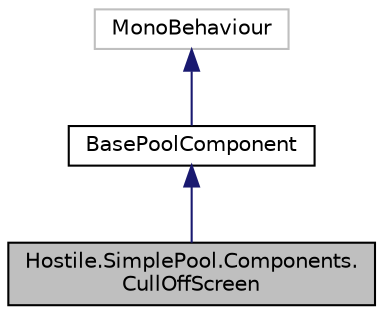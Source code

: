 digraph "Hostile.SimplePool.Components.CullOffScreen"
{
  edge [fontname="Helvetica",fontsize="10",labelfontname="Helvetica",labelfontsize="10"];
  node [fontname="Helvetica",fontsize="10",shape=record];
  Node1 [label="Hostile.SimplePool.Components.\lCullOffScreen",height=0.2,width=0.4,color="black", fillcolor="grey75", style="filled" fontcolor="black"];
  Node2 -> Node1 [dir="back",color="midnightblue",fontsize="10",style="solid"];
  Node2 [label="BasePoolComponent",height=0.2,width=0.4,color="black", fillcolor="white", style="filled",URL="$class_hostile_1_1_simple_pool_1_1_components_1_1_base_pool_component.html",tooltip="Abstact Base class for GameObjects created by pools. "];
  Node3 -> Node2 [dir="back",color="midnightblue",fontsize="10",style="solid"];
  Node3 [label="MonoBehaviour",height=0.2,width=0.4,color="grey75", fillcolor="white", style="filled"];
}
